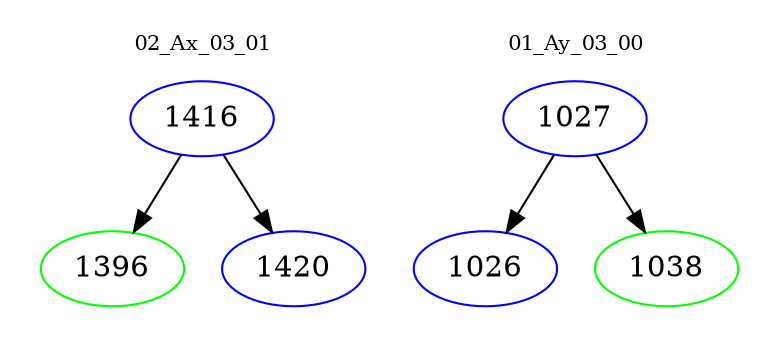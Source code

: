 digraph{
subgraph cluster_0 {
color = white
label = "02_Ax_03_01";
fontsize=10;
T0_1416 [label="1416", color="blue"]
T0_1416 -> T0_1396 [color="black"]
T0_1396 [label="1396", color="green"]
T0_1416 -> T0_1420 [color="black"]
T0_1420 [label="1420", color="blue"]
}
subgraph cluster_1 {
color = white
label = "01_Ay_03_00";
fontsize=10;
T1_1027 [label="1027", color="blue"]
T1_1027 -> T1_1026 [color="black"]
T1_1026 [label="1026", color="blue"]
T1_1027 -> T1_1038 [color="black"]
T1_1038 [label="1038", color="green"]
}
}
